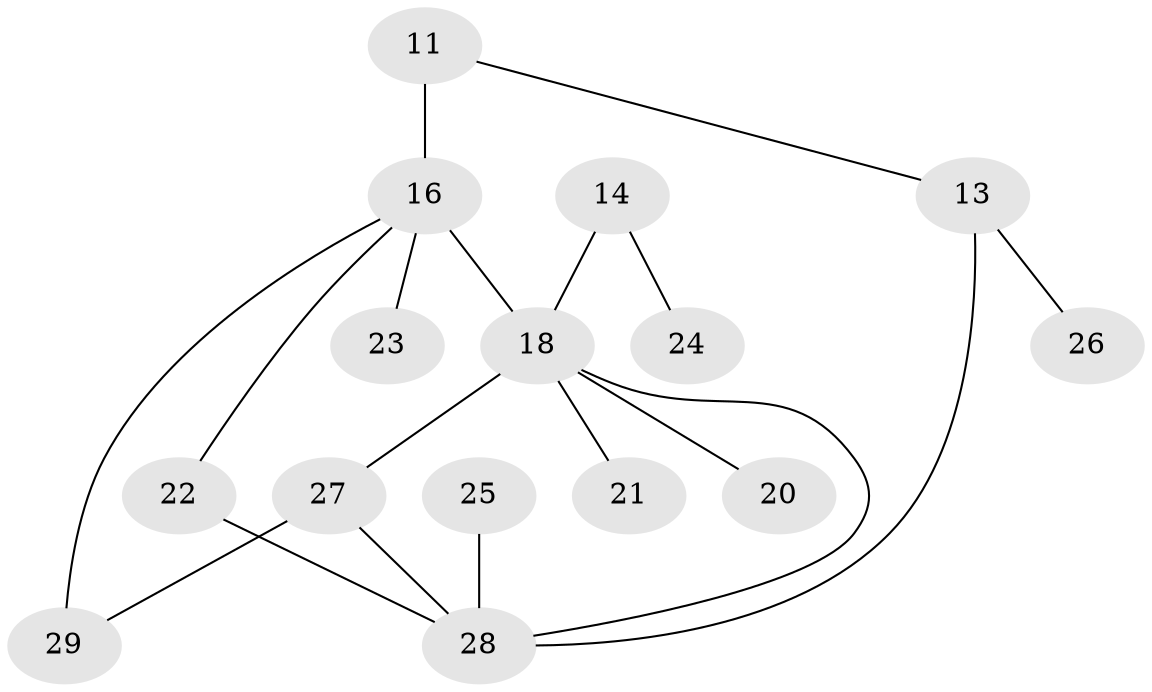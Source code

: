 // original degree distribution, {0: 0.1348314606741573, 3: 0.1348314606741573, 2: 0.3146067415730337, 1: 0.2808988764044944, 4: 0.07865168539325842, 5: 0.033707865168539325, 6: 0.02247191011235955}
// Generated by graph-tools (version 1.1) at 2025/35/03/04/25 23:35:52]
// undirected, 15 vertices, 18 edges
graph export_dot {
  node [color=gray90,style=filled];
  11;
  13;
  14;
  16;
  18;
  20;
  21;
  22;
  23;
  24;
  25;
  26;
  27;
  28;
  29;
  11 -- 13 [weight=1.0];
  11 -- 16 [weight=3.0];
  13 -- 26 [weight=1.0];
  13 -- 28 [weight=1.0];
  14 -- 18 [weight=1.0];
  14 -- 24 [weight=1.0];
  16 -- 18 [weight=3.0];
  16 -- 22 [weight=1.0];
  16 -- 23 [weight=1.0];
  16 -- 29 [weight=2.0];
  18 -- 20 [weight=1.0];
  18 -- 21 [weight=1.0];
  18 -- 27 [weight=1.0];
  18 -- 28 [weight=1.0];
  22 -- 28 [weight=1.0];
  25 -- 28 [weight=1.0];
  27 -- 28 [weight=1.0];
  27 -- 29 [weight=1.0];
}
